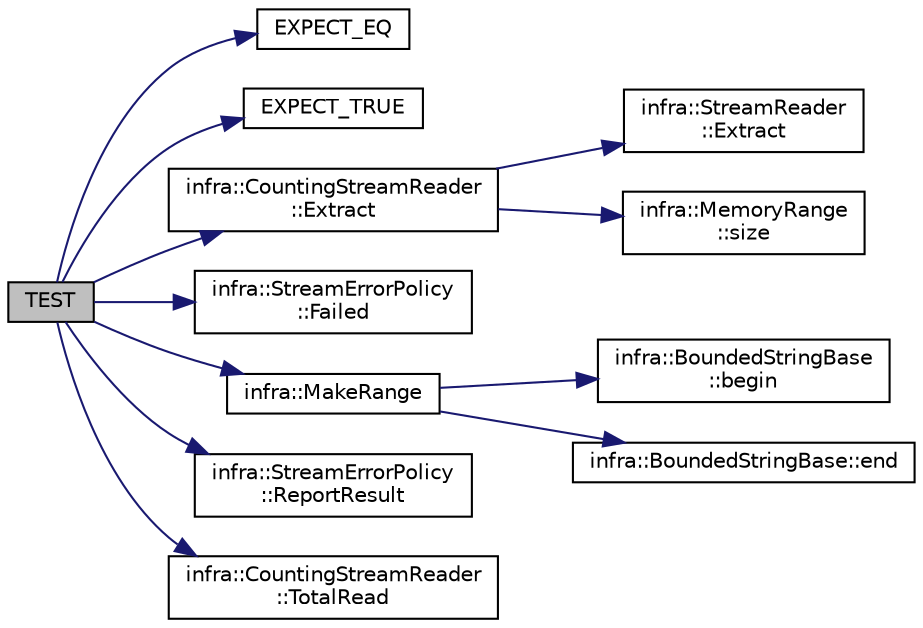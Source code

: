 digraph "TEST"
{
 // INTERACTIVE_SVG=YES
  edge [fontname="Helvetica",fontsize="10",labelfontname="Helvetica",labelfontsize="10"];
  node [fontname="Helvetica",fontsize="10",shape=record];
  rankdir="LR";
  Node12 [label="TEST",height=0.2,width=0.4,color="black", fillcolor="grey75", style="filled", fontcolor="black"];
  Node12 -> Node13 [color="midnightblue",fontsize="10",style="solid",fontname="Helvetica"];
  Node13 [label="EXPECT_EQ",height=0.2,width=0.4,color="black", fillcolor="white", style="filled",URL="$d6/def/_test_json_8cpp.html#a82745227e2f0a8edbb4ae630d88a8e86"];
  Node12 -> Node14 [color="midnightblue",fontsize="10",style="solid",fontname="Helvetica"];
  Node14 [label="EXPECT_TRUE",height=0.2,width=0.4,color="black", fillcolor="white", style="filled",URL="$d6/def/_test_json_8cpp.html#a84dbe6e62bbec23a120a258315c7b6dc"];
  Node12 -> Node15 [color="midnightblue",fontsize="10",style="solid",fontname="Helvetica"];
  Node15 [label="infra::CountingStreamReader\l::Extract",height=0.2,width=0.4,color="black", fillcolor="white", style="filled",URL="$d1/dc1/classinfra_1_1_counting_stream_reader.html#a37def697b6b961b8d31d4026b52b4a46"];
  Node15 -> Node16 [color="midnightblue",fontsize="10",style="solid",fontname="Helvetica"];
  Node16 [label="infra::StreamReader\l::Extract",height=0.2,width=0.4,color="black", fillcolor="white", style="filled",URL="$d2/d90/classinfra_1_1_stream_reader.html#a31b3e381cbdb9a8628c4176904c90d6c"];
  Node15 -> Node17 [color="midnightblue",fontsize="10",style="solid",fontname="Helvetica"];
  Node17 [label="infra::MemoryRange\l::size",height=0.2,width=0.4,color="black", fillcolor="white", style="filled",URL="$d0/d6d/classinfra_1_1_memory_range.html#ae8fbbf531d3696b6a64ac13385acdc66"];
  Node12 -> Node18 [color="midnightblue",fontsize="10",style="solid",fontname="Helvetica"];
  Node18 [label="infra::StreamErrorPolicy\l::Failed",height=0.2,width=0.4,color="black", fillcolor="white", style="filled",URL="$d5/d4a/classinfra_1_1_stream_error_policy.html#ac1558d645711dd9685f926115719eb15"];
  Node12 -> Node19 [color="midnightblue",fontsize="10",style="solid",fontname="Helvetica"];
  Node19 [label="infra::MakeRange",height=0.2,width=0.4,color="black", fillcolor="white", style="filled",URL="$d0/de3/namespaceinfra.html#afe38b7d4318537de2f28b244211c4275"];
  Node19 -> Node20 [color="midnightblue",fontsize="10",style="solid",fontname="Helvetica"];
  Node20 [label="infra::BoundedStringBase\l::begin",height=0.2,width=0.4,color="black", fillcolor="white", style="filled",URL="$d1/d2a/classinfra_1_1_bounded_string_base.html#aef23e4250cad2fdc69ccc39f68734233"];
  Node19 -> Node21 [color="midnightblue",fontsize="10",style="solid",fontname="Helvetica"];
  Node21 [label="infra::BoundedStringBase::end",height=0.2,width=0.4,color="black", fillcolor="white", style="filled",URL="$d1/d2a/classinfra_1_1_bounded_string_base.html#af5021f1ea3898146d0a55c2895f07dbf"];
  Node12 -> Node22 [color="midnightblue",fontsize="10",style="solid",fontname="Helvetica"];
  Node22 [label="infra::StreamErrorPolicy\l::ReportResult",height=0.2,width=0.4,color="black", fillcolor="white", style="filled",URL="$d5/d4a/classinfra_1_1_stream_error_policy.html#a708126a1c40b64fd503bed2d8b8f9700"];
  Node12 -> Node23 [color="midnightblue",fontsize="10",style="solid",fontname="Helvetica"];
  Node23 [label="infra::CountingStreamReader\l::TotalRead",height=0.2,width=0.4,color="black", fillcolor="white", style="filled",URL="$d1/dc1/classinfra_1_1_counting_stream_reader.html#a2426f785ef4f864d4335eb8c19e5af14"];
}
